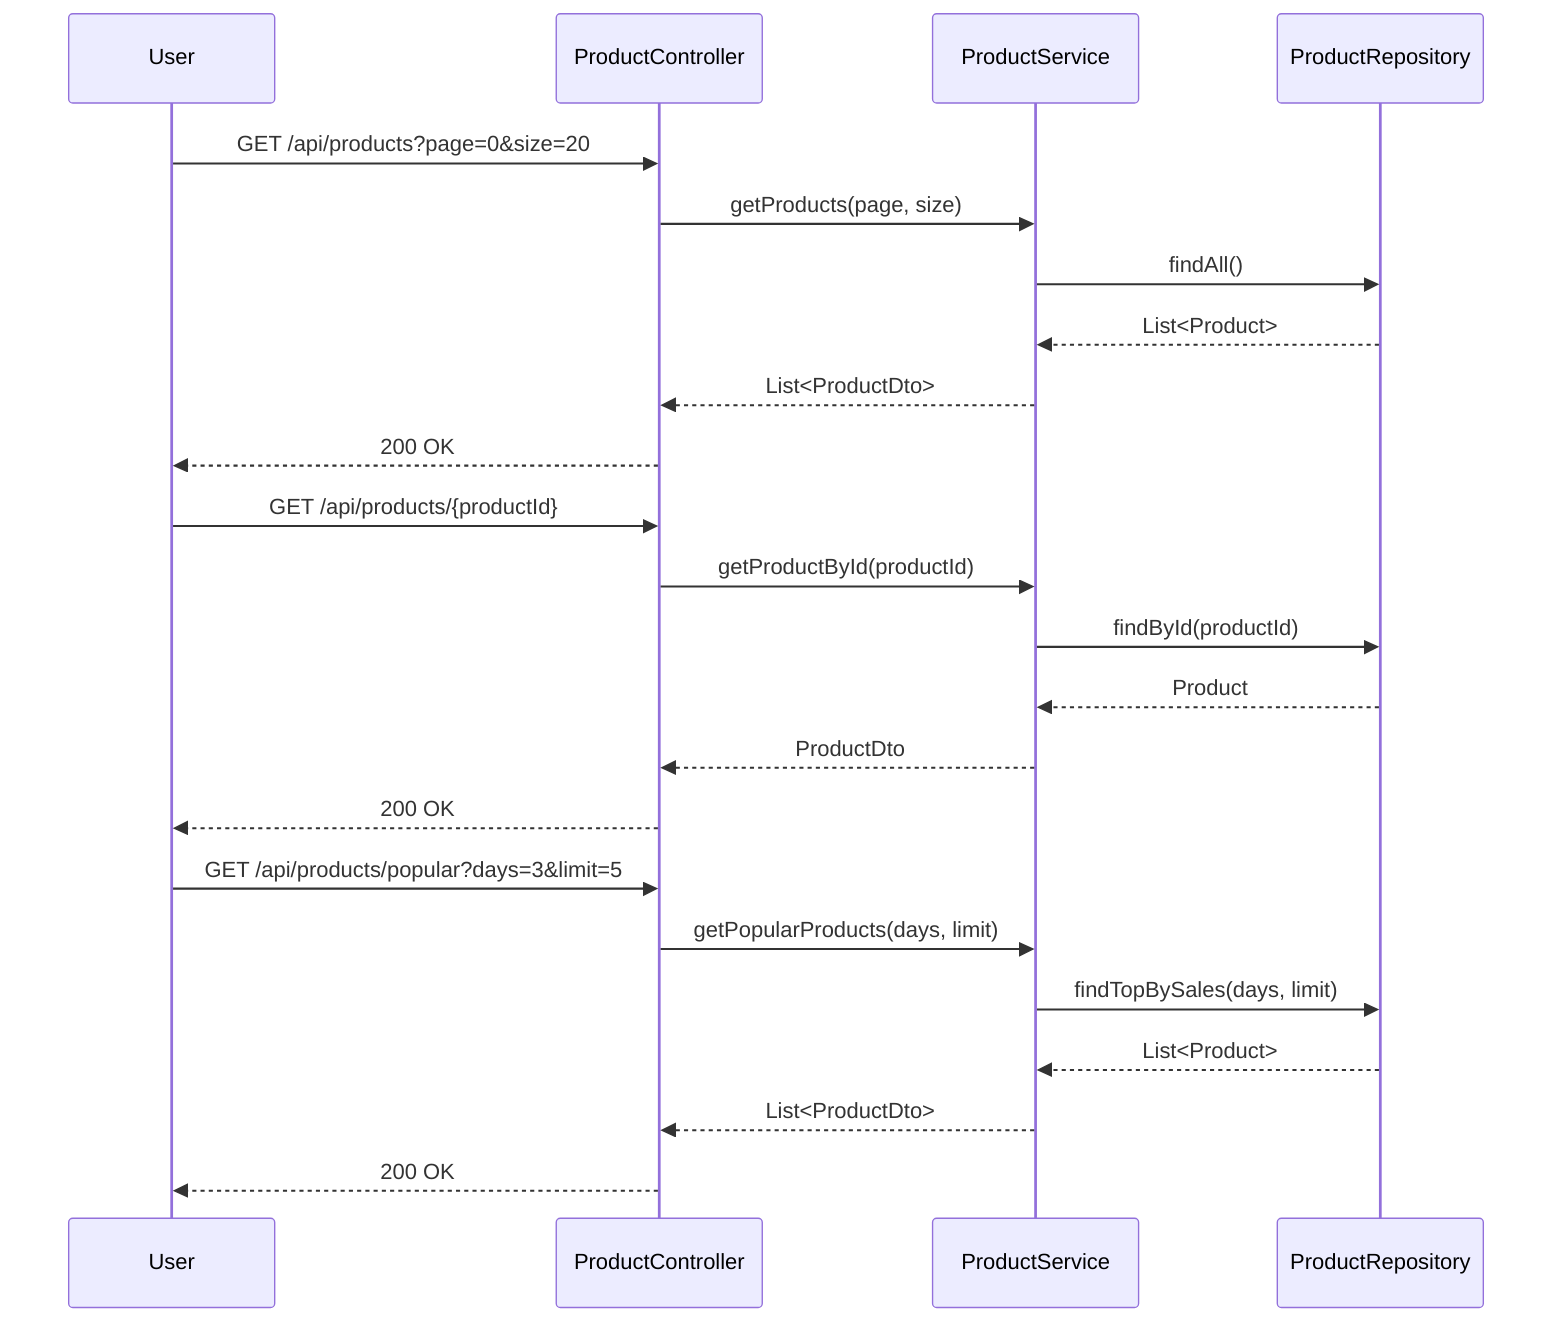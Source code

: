 sequenceDiagram
    participant User
    participant ProductController
    participant ProductService
    participant ProductRepository

    User->>ProductController: GET /api/products?page=0&size=20
    ProductController->>ProductService: getProducts(page, size)
    ProductService->>ProductRepository: findAll()
    ProductRepository-->>ProductService: List<Product>
    ProductService-->>ProductController: List<ProductDto>
    ProductController-->>User: 200 OK

    User->>ProductController: GET /api/products/{productId}
    ProductController->>ProductService: getProductById(productId)
    ProductService->>ProductRepository: findById(productId)
    ProductRepository-->>ProductService: Product
    ProductService-->>ProductController: ProductDto
    ProductController-->>User: 200 OK

    User->>ProductController: GET /api/products/popular?days=3&limit=5
    ProductController->>ProductService: getPopularProducts(days, limit)
    ProductService->>ProductRepository: findTopBySales(days, limit)
    ProductRepository-->>ProductService: List<Product>
    ProductService-->>ProductController: List<ProductDto>
    ProductController-->>User: 200 OK